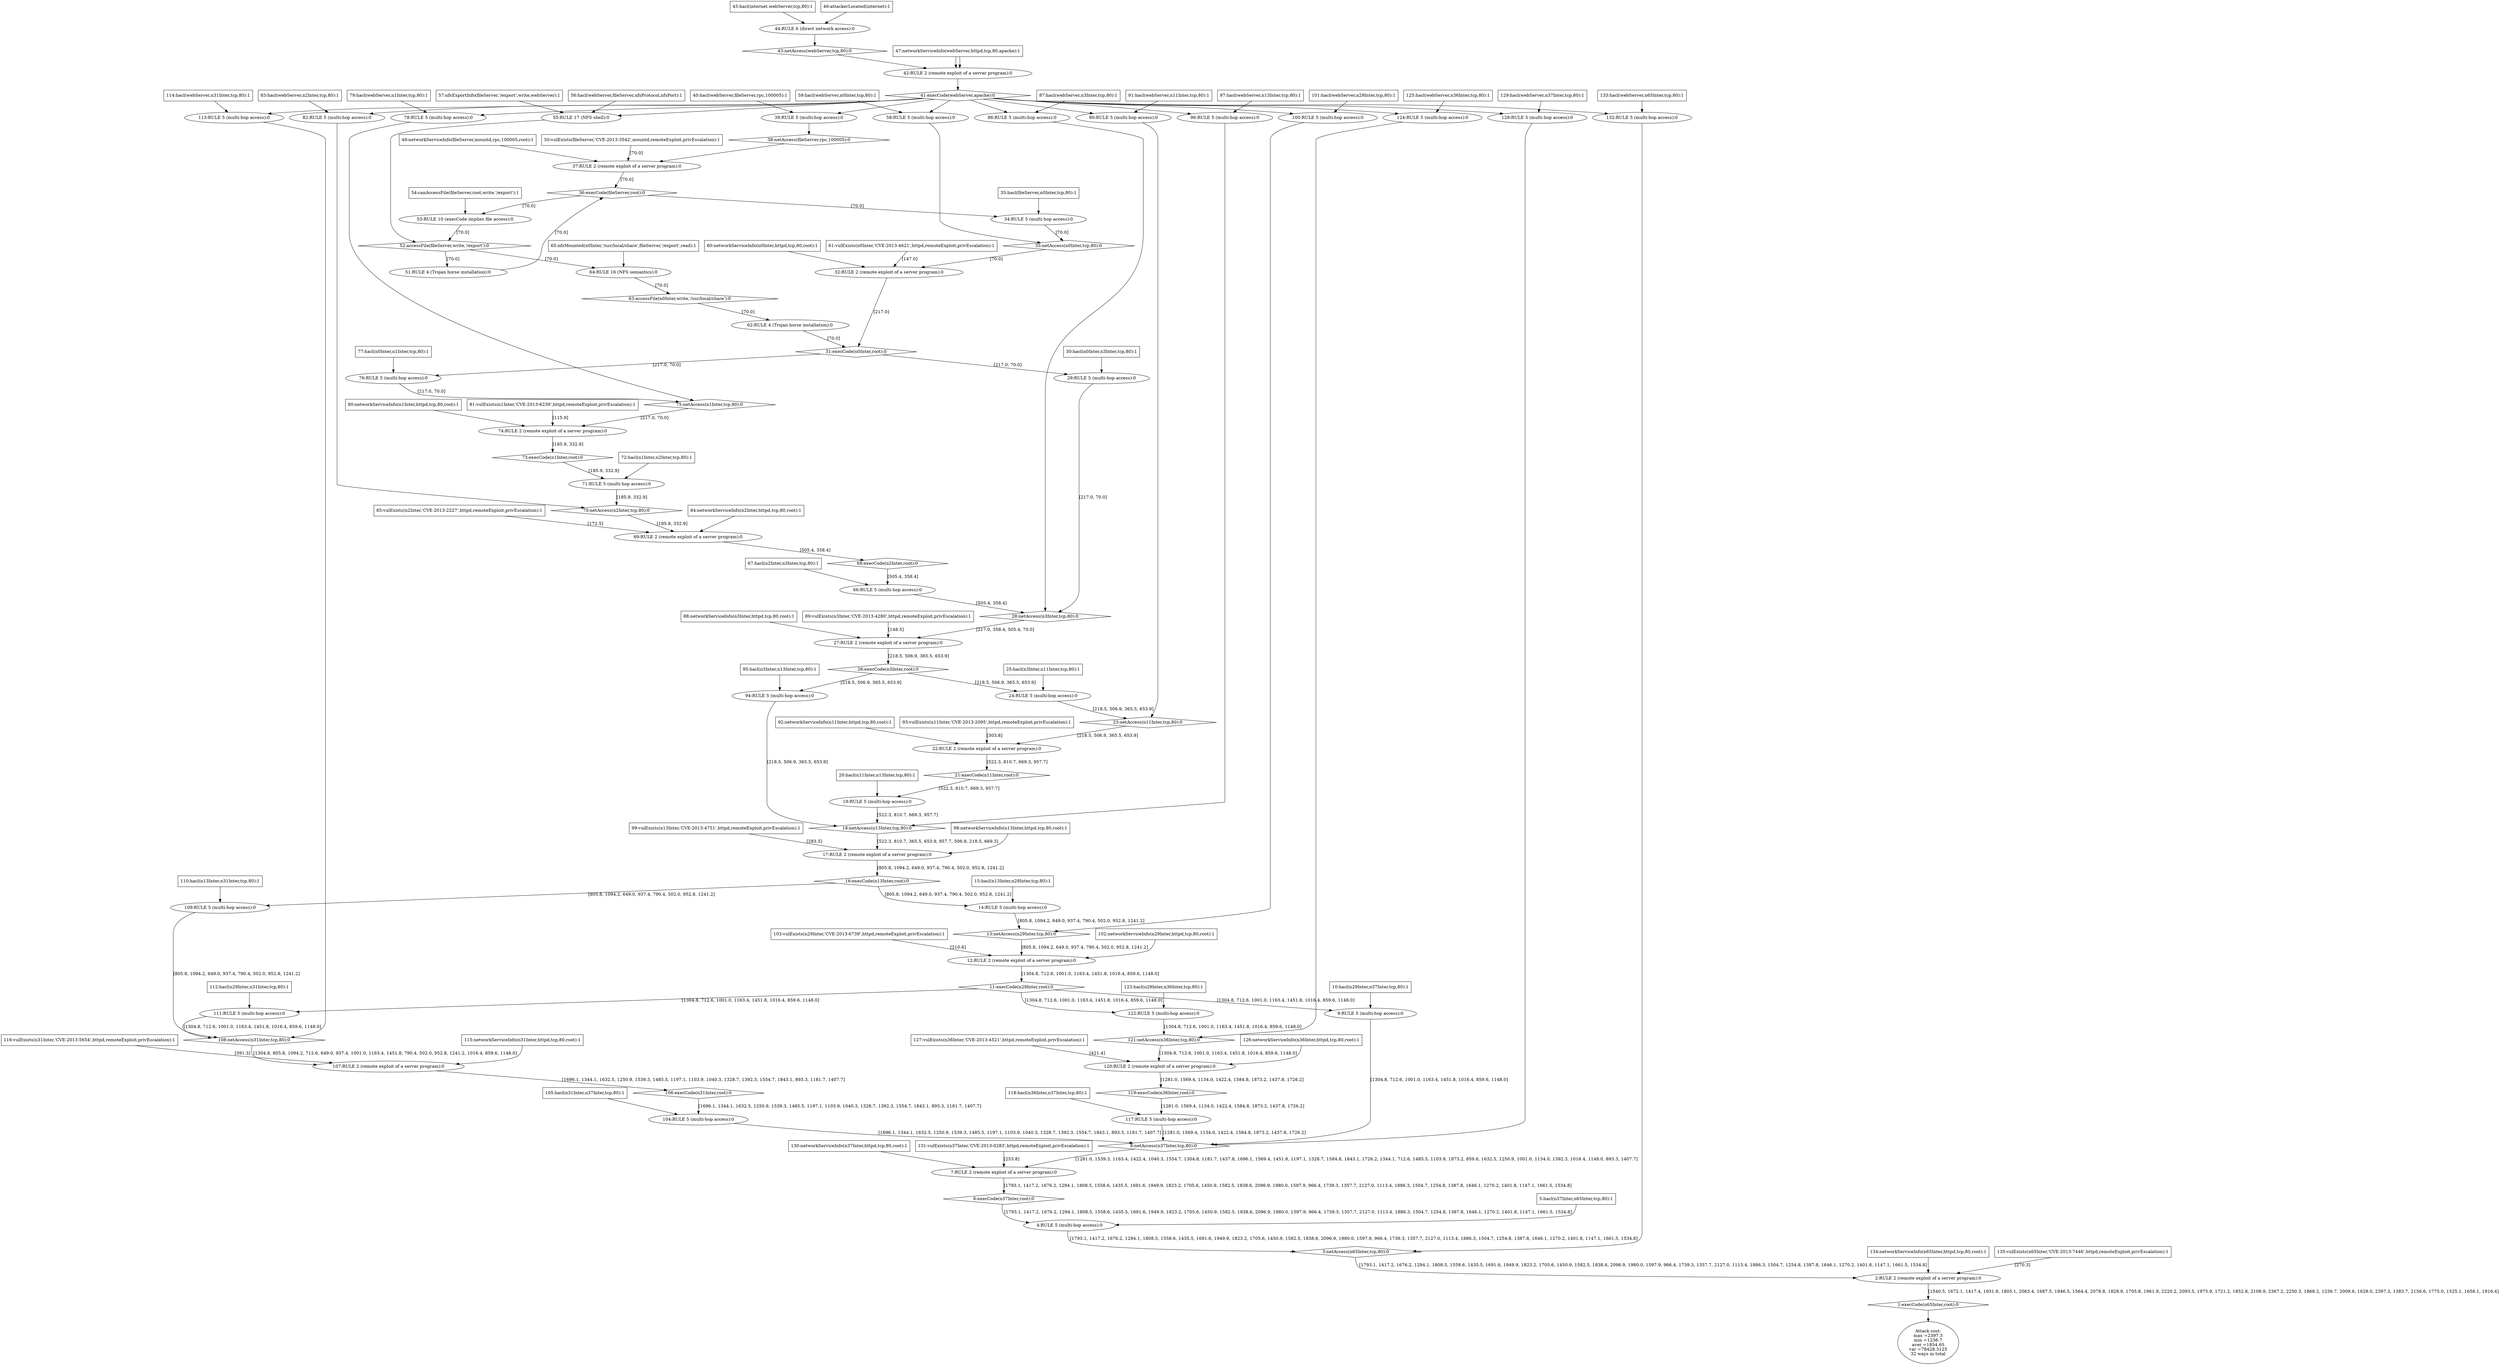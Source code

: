 digraph G {
	0 [label="Attack cost:\nmax =2397.3\nmin =1236.7\naver =1854.65\nvar =78428.3125\n32 ways in total",shape=ellipse];
	1 [label="1:execCode(n65Inter,root):0",shape=diamond];
	2 [label="2:RULE 2 (remote exploit of a server program):0",shape=ellipse];
	3 [label="3:netAccess(n65Inter,tcp,80):0",shape=diamond];
	4 [label="4:RULE 5 (multi-hop access):0",shape=ellipse];
	5 [label="5:hacl(n37Inter,n65Inter,tcp,80):1",shape=box];
	6 [label="6:execCode(n37Inter,root):0",shape=diamond];
	7 [label="7:RULE 2 (remote exploit of a server program):0",shape=ellipse];
	8 [label="8:netAccess(n37Inter,tcp,80):0",shape=diamond];
	9 [label="9:RULE 5 (multi-hop access):0",shape=ellipse];
	10 [label="10:hacl(n29Inter,n37Inter,tcp,80):1",shape=box];
	11 [label="11:execCode(n29Inter,root):0",shape=diamond];
	12 [label="12:RULE 2 (remote exploit of a server program):0",shape=ellipse];
	13 [label="13:netAccess(n29Inter,tcp,80):0",shape=diamond];
	14 [label="14:RULE 5 (multi-hop access):0",shape=ellipse];
	15 [label="15:hacl(n13Inter,n29Inter,tcp,80):1",shape=box];
	16 [label="16:execCode(n13Inter,root):0",shape=diamond];
	17 [label="17:RULE 2 (remote exploit of a server program):0",shape=ellipse];
	18 [label="18:netAccess(n13Inter,tcp,80):0",shape=diamond];
	19 [label="19:RULE 5 (multi-hop access):0",shape=ellipse];
	20 [label="20:hacl(n11Inter,n13Inter,tcp,80):1",shape=box];
	21 [label="21:execCode(n11Inter,root):0",shape=diamond];
	22 [label="22:RULE 2 (remote exploit of a server program):0",shape=ellipse];
	23 [label="23:netAccess(n11Inter,tcp,80):0",shape=diamond];
	24 [label="24:RULE 5 (multi-hop access):0",shape=ellipse];
	25 [label="25:hacl(n3Inter,n11Inter,tcp,80):1",shape=box];
	26 [label="26:execCode(n3Inter,root):0",shape=diamond];
	27 [label="27:RULE 2 (remote exploit of a server program):0",shape=ellipse];
	28 [label="28:netAccess(n3Inter,tcp,80):0",shape=diamond];
	29 [label="29:RULE 5 (multi-hop access):0",shape=ellipse];
	30 [label="30:hacl(n0Inter,n3Inter,tcp,80):1",shape=box];
	31 [label="31:execCode(n0Inter,root):0",shape=diamond];
	32 [label="32:RULE 2 (remote exploit of a server program):0",shape=ellipse];
	33 [label="33:netAccess(n0Inter,tcp,80):0",shape=diamond];
	34 [label="34:RULE 5 (multi-hop access):0",shape=ellipse];
	35 [label="35:hacl(fileServer,n0Inter,tcp,80):1",shape=box];
	36 [label="36:execCode(fileServer,root):0",shape=diamond];
	37 [label="37:RULE 2 (remote exploit of a server program):0",shape=ellipse];
	38 [label="38:netAccess(fileServer,rpc,100005):0",shape=diamond];
	39 [label="39:RULE 5 (multi-hop access):0",shape=ellipse];
	40 [label="40:hacl(webServer,fileServer,rpc,100005):1",shape=box];
	41 [label="41:execCode(webServer,apache):0",shape=diamond];
	42 [label="42:RULE 2 (remote exploit of a server program):0",shape=ellipse];
	43 [label="43:netAccess(webServer,tcp,80):0",shape=diamond];
	44 [label="44:RULE 6 (direct network access):0",shape=ellipse];
	45 [label="45:hacl(internet,webServer,tcp,80):1",shape=box];
	46 [label="46:attackerLocated(internet):1",shape=box];
	47 [label="47:networkServiceInfo(webServer,httpd,tcp,80,apache):1",shape=box];
	47 [label="47:networkServiceInfo(webServer,httpd,tcp,80,apache):1",shape=box];
	49 [label="49:networkServiceInfo(fileServer,mountd,rpc,100005,root):1",shape=box];
	50 [label="50:vulExists(fileServer,'CVE-2013-3542',mountd,remoteExploit,privEscalation):1",shape=box];
	51 [label="51:RULE 4 (Trojan horse installation):0",shape=ellipse];
	52 [label="52:accessFile(fileServer,write,'/export'):0",shape=diamond];
	53 [label="53:RULE 10 (execCode implies file access):0",shape=ellipse];
	54 [label="54:canAccessFile(fileServer,root,write,'/export'):1",shape=box];
	55 [label="55:RULE 17 (NFS shell):0",shape=ellipse];
	56 [label="56:hacl(webServer,fileServer,nfsProtocol,nfsPort):1",shape=box];
	57 [label="57:nfsExportInfo(fileServer,'/export',write,webServer):1",shape=box];
	58 [label="58:RULE 5 (multi-hop access):0",shape=ellipse];
	59 [label="59:hacl(webServer,n0Inter,tcp,80):1",shape=box];
	60 [label="60:networkServiceInfo(n0Inter,httpd,tcp,80,root):1",shape=box];
	61 [label="61:vulExists(n0Inter,'CVE-2013-4621',httpd,remoteExploit,privEscalation):1",shape=box];
	62 [label="62:RULE 4 (Trojan horse installation):0",shape=ellipse];
	63 [label="63:accessFile(n0Inter,write,'/usr/local/share'):0",shape=diamond];
	64 [label="64:RULE 16 (NFS semantics):0",shape=ellipse];
	65 [label="65:nfsMounted(n0Inter,'/usr/local/share',fileServer,'/export',read):1",shape=box];
	66 [label="66:RULE 5 (multi-hop access):0",shape=ellipse];
	67 [label="67:hacl(n2Inter,n3Inter,tcp,80):1",shape=box];
	68 [label="68:execCode(n2Inter,root):0",shape=diamond];
	69 [label="69:RULE 2 (remote exploit of a server program):0",shape=ellipse];
	70 [label="70:netAccess(n2Inter,tcp,80):0",shape=diamond];
	71 [label="71:RULE 5 (multi-hop access):0",shape=ellipse];
	72 [label="72:hacl(n1Inter,n2Inter,tcp,80):1",shape=box];
	73 [label="73:execCode(n1Inter,root):0",shape=diamond];
	74 [label="74:RULE 2 (remote exploit of a server program):0",shape=ellipse];
	75 [label="75:netAccess(n1Inter,tcp,80):0",shape=diamond];
	76 [label="76:RULE 5 (multi-hop access):0",shape=ellipse];
	77 [label="77:hacl(n0Inter,n1Inter,tcp,80):1",shape=box];
	78 [label="78:RULE 5 (multi-hop access):0",shape=ellipse];
	79 [label="79:hacl(webServer,n1Inter,tcp,80):1",shape=box];
	80 [label="80:networkServiceInfo(n1Inter,httpd,tcp,80,root):1",shape=box];
	81 [label="81:vulExists(n1Inter,'CVE-2013-6239',httpd,remoteExploit,privEscalation):1",shape=box];
	82 [label="82:RULE 5 (multi-hop access):0",shape=ellipse];
	83 [label="83:hacl(webServer,n2Inter,tcp,80):1",shape=box];
	84 [label="84:networkServiceInfo(n2Inter,httpd,tcp,80,root):1",shape=box];
	85 [label="85:vulExists(n2Inter,'CVE-2013-2227',httpd,remoteExploit,privEscalation):1",shape=box];
	86 [label="86:RULE 5 (multi-hop access):0",shape=ellipse];
	87 [label="87:hacl(webServer,n3Inter,tcp,80):1",shape=box];
	88 [label="88:networkServiceInfo(n3Inter,httpd,tcp,80,root):1",shape=box];
	89 [label="89:vulExists(n3Inter,'CVE-2013-4280',httpd,remoteExploit,privEscalation):1",shape=box];
	90 [label="90:RULE 5 (multi-hop access):0",shape=ellipse];
	91 [label="91:hacl(webServer,n11Inter,tcp,80):1",shape=box];
	92 [label="92:networkServiceInfo(n11Inter,httpd,tcp,80,root):1",shape=box];
	93 [label="93:vulExists(n11Inter,'CVE-2013-2095',httpd,remoteExploit,privEscalation):1",shape=box];
	94 [label="94:RULE 5 (multi-hop access):0",shape=ellipse];
	95 [label="95:hacl(n3Inter,n13Inter,tcp,80):1",shape=box];
	96 [label="96:RULE 5 (multi-hop access):0",shape=ellipse];
	97 [label="97:hacl(webServer,n13Inter,tcp,80):1",shape=box];
	98 [label="98:networkServiceInfo(n13Inter,httpd,tcp,80,root):1",shape=box];
	99 [label="99:vulExists(n13Inter,'CVE-2013-4751',httpd,remoteExploit,privEscalation):1",shape=box];
	100 [label="100:RULE 5 (multi-hop access):0",shape=ellipse];
	101 [label="101:hacl(webServer,n29Inter,tcp,80):1",shape=box];
	102 [label="102:networkServiceInfo(n29Inter,httpd,tcp,80,root):1",shape=box];
	103 [label="103:vulExists(n29Inter,'CVE-2013-6739',httpd,remoteExploit,privEscalation):1",shape=box];
	104 [label="104:RULE 5 (multi-hop access):0",shape=ellipse];
	105 [label="105:hacl(n31Inter,n37Inter,tcp,80):1",shape=box];
	106 [label="106:execCode(n31Inter,root):0",shape=diamond];
	107 [label="107:RULE 2 (remote exploit of a server program):0",shape=ellipse];
	108 [label="108:netAccess(n31Inter,tcp,80):0",shape=diamond];
	109 [label="109:RULE 5 (multi-hop access):0",shape=ellipse];
	110 [label="110:hacl(n13Inter,n31Inter,tcp,80):1",shape=box];
	111 [label="111:RULE 5 (multi-hop access):0",shape=ellipse];
	112 [label="112:hacl(n29Inter,n31Inter,tcp,80):1",shape=box];
	113 [label="113:RULE 5 (multi-hop access):0",shape=ellipse];
	114 [label="114:hacl(webServer,n31Inter,tcp,80):1",shape=box];
	115 [label="115:networkServiceInfo(n31Inter,httpd,tcp,80,root):1",shape=box];
	116 [label="116:vulExists(n31Inter,'CVE-2013-5654',httpd,remoteExploit,privEscalation):1",shape=box];
	117 [label="117:RULE 5 (multi-hop access):0",shape=ellipse];
	118 [label="118:hacl(n36Inter,n37Inter,tcp,80):1",shape=box];
	119 [label="119:execCode(n36Inter,root):0",shape=diamond];
	120 [label="120:RULE 2 (remote exploit of a server program):0",shape=ellipse];
	121 [label="121:netAccess(n36Inter,tcp,80):0",shape=diamond];
	122 [label="122:RULE 5 (multi-hop access):0",shape=ellipse];
	123 [label="123:hacl(n29Inter,n36Inter,tcp,80):1",shape=box];
	124 [label="124:RULE 5 (multi-hop access):0",shape=ellipse];
	125 [label="125:hacl(webServer,n36Inter,tcp,80):1",shape=box];
	126 [label="126:networkServiceInfo(n36Inter,httpd,tcp,80,root):1",shape=box];
	127 [label="127:vulExists(n36Inter,'CVE-2013-4521',httpd,remoteExploit,privEscalation):1",shape=box];
	128 [label="128:RULE 5 (multi-hop access):0",shape=ellipse];
	129 [label="129:hacl(webServer,n37Inter,tcp,80):1",shape=box];
	130 [label="130:networkServiceInfo(n37Inter,httpd,tcp,80,root):1",shape=box];
	131 [label="131:vulExists(n37Inter,'CVE-2013-0283',httpd,remoteExploit,privEscalation):1",shape=box];
	132 [label="132:RULE 5 (multi-hop access):0",shape=ellipse];
	133 [label="133:hacl(webServer,n65Inter,tcp,80):1",shape=box];
	134 [label="134:networkServiceInfo(n65Inter,httpd,tcp,80,root):1",shape=box];
	135 [label="135:vulExists(n65Inter,'CVE-2013-7446',httpd,remoteExploit,privEscalation):1",shape=box];
	1 -> 0 ;
	2 -> 1 [label="[1540.5, 1672.1, 1417.4, 1931.8, 1805.1, 2063.4, 1687.5, 1946.5, 1564.4, 2078.8, 1828.9, 1705.8, 1961.9, 2220.2, 2093.5, 1975.9, 1721.2, 1852.8, 2108.9, 2367.2, 2250.3, 1868.2, 1236.7, 2009.6, 1628.0, 2397.3, 1383.7, 2156.6, 1775.0, 1525.1, 1658.1, 1916.4]"];
	3 -> 2 [label="[1793.1, 1417.2, 1676.2, 1294.1, 1808.5, 1558.6, 1435.5, 1691.6, 1949.9, 1823.2, 1705.6, 1450.9, 1582.5, 1838.6, 2096.9, 1980.0, 1597.9, 966.4, 1739.3, 1357.7, 2127.0, 1113.4, 1886.3, 1504.7, 1254.8, 1387.8, 1646.1, 1270.2, 1401.8, 1147.1, 1661.5, 1534.8]"];
	134 -> 2;
	135 -> 2 [label="[270.3]"];
	4 -> 3 [label="[1793.1, 1417.2, 1676.2, 1294.1, 1808.5, 1558.6, 1435.5, 1691.6, 1949.9, 1823.2, 1705.6, 1450.9, 1582.5, 1838.6, 2096.9, 1980.0, 1597.9, 966.4, 1739.3, 1357.7, 2127.0, 1113.4, 1886.3, 1504.7, 1254.8, 1387.8, 1646.1, 1270.2, 1401.8, 1147.1, 1661.5, 1534.8]"];
	132 -> 3;
	5 -> 4;
	6 -> 4 [label="[1793.1, 1417.2, 1676.2, 1294.1, 1808.5, 1558.6, 1435.5, 1691.6, 1949.9, 1823.2, 1705.6, 1450.9, 1582.5, 1838.6, 2096.9, 1980.0, 1597.9, 966.4, 1739.3, 1357.7, 2127.0, 1113.4, 1886.3, 1504.7, 1254.8, 1387.8, 1646.1, 1270.2, 1401.8, 1147.1, 1661.5, 1534.8]"];
	7 -> 6 [label="[1793.1, 1417.2, 1676.2, 1294.1, 1808.5, 1558.6, 1435.5, 1691.6, 1949.9, 1823.2, 1705.6, 1450.9, 1582.5, 1838.6, 2096.9, 1980.0, 1597.9, 966.4, 1739.3, 1357.7, 2127.0, 1113.4, 1886.3, 1504.7, 1254.8, 1387.8, 1646.1, 1270.2, 1401.8, 1147.1, 1661.5, 1534.8]"];
	8 -> 7 [label="[1281.0, 1539.3, 1163.4, 1422.4, 1040.3, 1554.7, 1304.8, 1181.7, 1437.8, 1696.1, 1569.4, 1451.8, 1197.1, 1328.7, 1584.8, 1843.1, 1726.2, 1344.1, 712.6, 1485.5, 1103.9, 1873.2, 859.6, 1632.5, 1250.9, 1001.0, 1134.0, 1392.3, 1016.4, 1148.0, 893.3, 1407.7]"];
	130 -> 7;
	131 -> 7 [label="[253.8]"];
	9 -> 8 [label="[1304.8, 712.6, 1001.0, 1163.4, 1451.8, 1016.4, 859.6, 1148.0]"];
	104 -> 8 [label="[1696.1, 1344.1, 1632.5, 1250.9, 1539.3, 1485.5, 1197.1, 1103.9, 1040.3, 1328.7, 1392.3, 1554.7, 1843.1, 893.3, 1181.7, 1407.7]"];
	117 -> 8 [label="[1281.0, 1569.4, 1134.0, 1422.4, 1584.8, 1873.2, 1437.8, 1726.2]"];
	128 -> 8;
	10 -> 9;
	11 -> 9 [label="[1304.8, 712.6, 1001.0, 1163.4, 1451.8, 1016.4, 859.6, 1148.0]"];
	12 -> 11 [label="[1304.8, 712.6, 1001.0, 1163.4, 1451.8, 1016.4, 859.6, 1148.0]"];
	13 -> 12 [label="[805.8, 1094.2, 649.0, 937.4, 790.4, 502.0, 952.8, 1241.2]"];
	102 -> 12;
	103 -> 12 [label="[210.6]"];
	14 -> 13 [label="[805.8, 1094.2, 649.0, 937.4, 790.4, 502.0, 952.8, 1241.2]"];
	100 -> 13;
	15 -> 14;
	16 -> 14 [label="[805.8, 1094.2, 649.0, 937.4, 790.4, 502.0, 952.8, 1241.2]"];
	17 -> 16 [label="[805.8, 1094.2, 649.0, 937.4, 790.4, 502.0, 952.8, 1241.2]"];
	18 -> 17 [label="[522.3, 810.7, 365.5, 653.9, 957.7, 506.9, 218.5, 669.3]"];
	98 -> 17;
	99 -> 17 [label="[283.5]"];
	19 -> 18 [label="[522.3, 810.7, 669.3, 957.7]"];
	94 -> 18 [label="[218.5, 506.9, 365.5, 653.9]"];
	96 -> 18;
	20 -> 19;
	21 -> 19 [label="[522.3, 810.7, 669.3, 957.7]"];
	22 -> 21 [label="[522.3, 810.7, 669.3, 957.7]"];
	23 -> 22 [label="[218.5, 506.9, 365.5, 653.9]"];
	92 -> 22;
	93 -> 22 [label="[303.8]"];
	24 -> 23 [label="[218.5, 506.9, 365.5, 653.9]"];
	90 -> 23;
	25 -> 24;
	26 -> 24 [label="[218.5, 506.9, 365.5, 653.9]"];
	27 -> 26 [label="[218.5, 506.9, 365.5, 653.9]"];
	28 -> 27 [label="[217.0, 358.4, 505.4, 70.0]"];
	88 -> 27;
	89 -> 27 [label="[148.5]"];
	29 -> 28 [label="[217.0, 70.0]"];
	66 -> 28 [label="[505.4, 358.4]"];
	86 -> 28;
	30 -> 29;
	31 -> 29 [label="[217.0, 70.0]"];
	32 -> 31 [label="[217.0]"];
	62 -> 31 [label="[70.0]"];
	33 -> 32 [label="[70.0]"];
	60 -> 32;
	61 -> 32 [label="[147.0]"];
	34 -> 33 [label="[70.0]"];
	58 -> 33;
	35 -> 34;
	36 -> 34 [label="[70.0]"];
	37 -> 36 [label="[70.0]"];
	51 -> 36 [label="[70.0]"];
	38 -> 37;
	49 -> 37;
	50 -> 37 [label="[70.0]"];
	39 -> 38;
	40 -> 39;
	41 -> 39;
	42 -> 41;
	43 -> 42;
	47 -> 42;
	47 -> 42;
	44 -> 43;
	45 -> 44;
	46 -> 44;
	52 -> 51 [label="[70.0]"];
	53 -> 52 [label="[70.0]"];
	55 -> 52;
	54 -> 53;
	36 -> 53 [label="[70.0]"];
	56 -> 55;
	57 -> 55;
	41 -> 55;
	59 -> 58;
	41 -> 58;
	63 -> 62 [label="[70.0]"];
	64 -> 63 [label="[70.0]"];
	52 -> 64 [label="[70.0]"];
	65 -> 64;
	67 -> 66;
	68 -> 66 [label="[505.4, 358.4]"];
	69 -> 68 [label="[505.4, 358.4]"];
	70 -> 69 [label="[185.9, 332.9]"];
	84 -> 69;
	85 -> 69 [label="[172.5]"];
	71 -> 70 [label="[185.9, 332.9]"];
	82 -> 70;
	72 -> 71;
	73 -> 71 [label="[185.9, 332.9]"];
	74 -> 73 [label="[185.9, 332.9]"];
	75 -> 74 [label="[217.0, 70.0]"];
	80 -> 74;
	81 -> 74 [label="[115.9]"];
	76 -> 75 [label="[217.0, 70.0]"];
	78 -> 75;
	77 -> 76;
	31 -> 76 [label="[217.0, 70.0]"];
	79 -> 78;
	41 -> 78;
	83 -> 82;
	41 -> 82;
	87 -> 86;
	41 -> 86;
	91 -> 90;
	41 -> 90;
	95 -> 94;
	26 -> 94 [label="[218.5, 506.9, 365.5, 653.9]"];
	97 -> 96;
	41 -> 96;
	101 -> 100;
	41 -> 100;
	105 -> 104;
	106 -> 104 [label="[1696.1, 1344.1, 1632.5, 1250.9, 1539.3, 1485.5, 1197.1, 1103.9, 1040.3, 1328.7, 1392.3, 1554.7, 1843.1, 893.3, 1181.7, 1407.7]"];
	107 -> 106 [label="[1696.1, 1344.1, 1632.5, 1250.9, 1539.3, 1485.5, 1197.1, 1103.9, 1040.3, 1328.7, 1392.3, 1554.7, 1843.1, 893.3, 1181.7, 1407.7]"];
	108 -> 107 [label="[1304.8, 805.8, 1094.2, 712.6, 649.0, 937.4, 1001.0, 1163.4, 1451.8, 790.4, 502.0, 952.8, 1241.2, 1016.4, 859.6, 1148.0]"];
	115 -> 107;
	116 -> 107 [label="[391.3]"];
	109 -> 108 [label="[805.8, 1094.2, 649.0, 937.4, 790.4, 502.0, 952.8, 1241.2]"];
	111 -> 108 [label="[1304.8, 712.6, 1001.0, 1163.4, 1451.8, 1016.4, 859.6, 1148.0]"];
	113 -> 108;
	110 -> 109;
	16 -> 109 [label="[805.8, 1094.2, 649.0, 937.4, 790.4, 502.0, 952.8, 1241.2]"];
	112 -> 111;
	11 -> 111 [label="[1304.8, 712.6, 1001.0, 1163.4, 1451.8, 1016.4, 859.6, 1148.0]"];
	114 -> 113;
	41 -> 113;
	118 -> 117;
	119 -> 117 [label="[1281.0, 1569.4, 1134.0, 1422.4, 1584.8, 1873.2, 1437.8, 1726.2]"];
	120 -> 119 [label="[1281.0, 1569.4, 1134.0, 1422.4, 1584.8, 1873.2, 1437.8, 1726.2]"];
	121 -> 120 [label="[1304.8, 712.6, 1001.0, 1163.4, 1451.8, 1016.4, 859.6, 1148.0]"];
	126 -> 120;
	127 -> 120 [label="[421.4]"];
	122 -> 121 [label="[1304.8, 712.6, 1001.0, 1163.4, 1451.8, 1016.4, 859.6, 1148.0]"];
	124 -> 121;
	123 -> 122;
	11 -> 122 [label="[1304.8, 712.6, 1001.0, 1163.4, 1451.8, 1016.4, 859.6, 1148.0]"];
	125 -> 124;
	41 -> 124;
	129 -> 128;
	41 -> 128;
	133 -> 132;
	41 -> 132;
}
